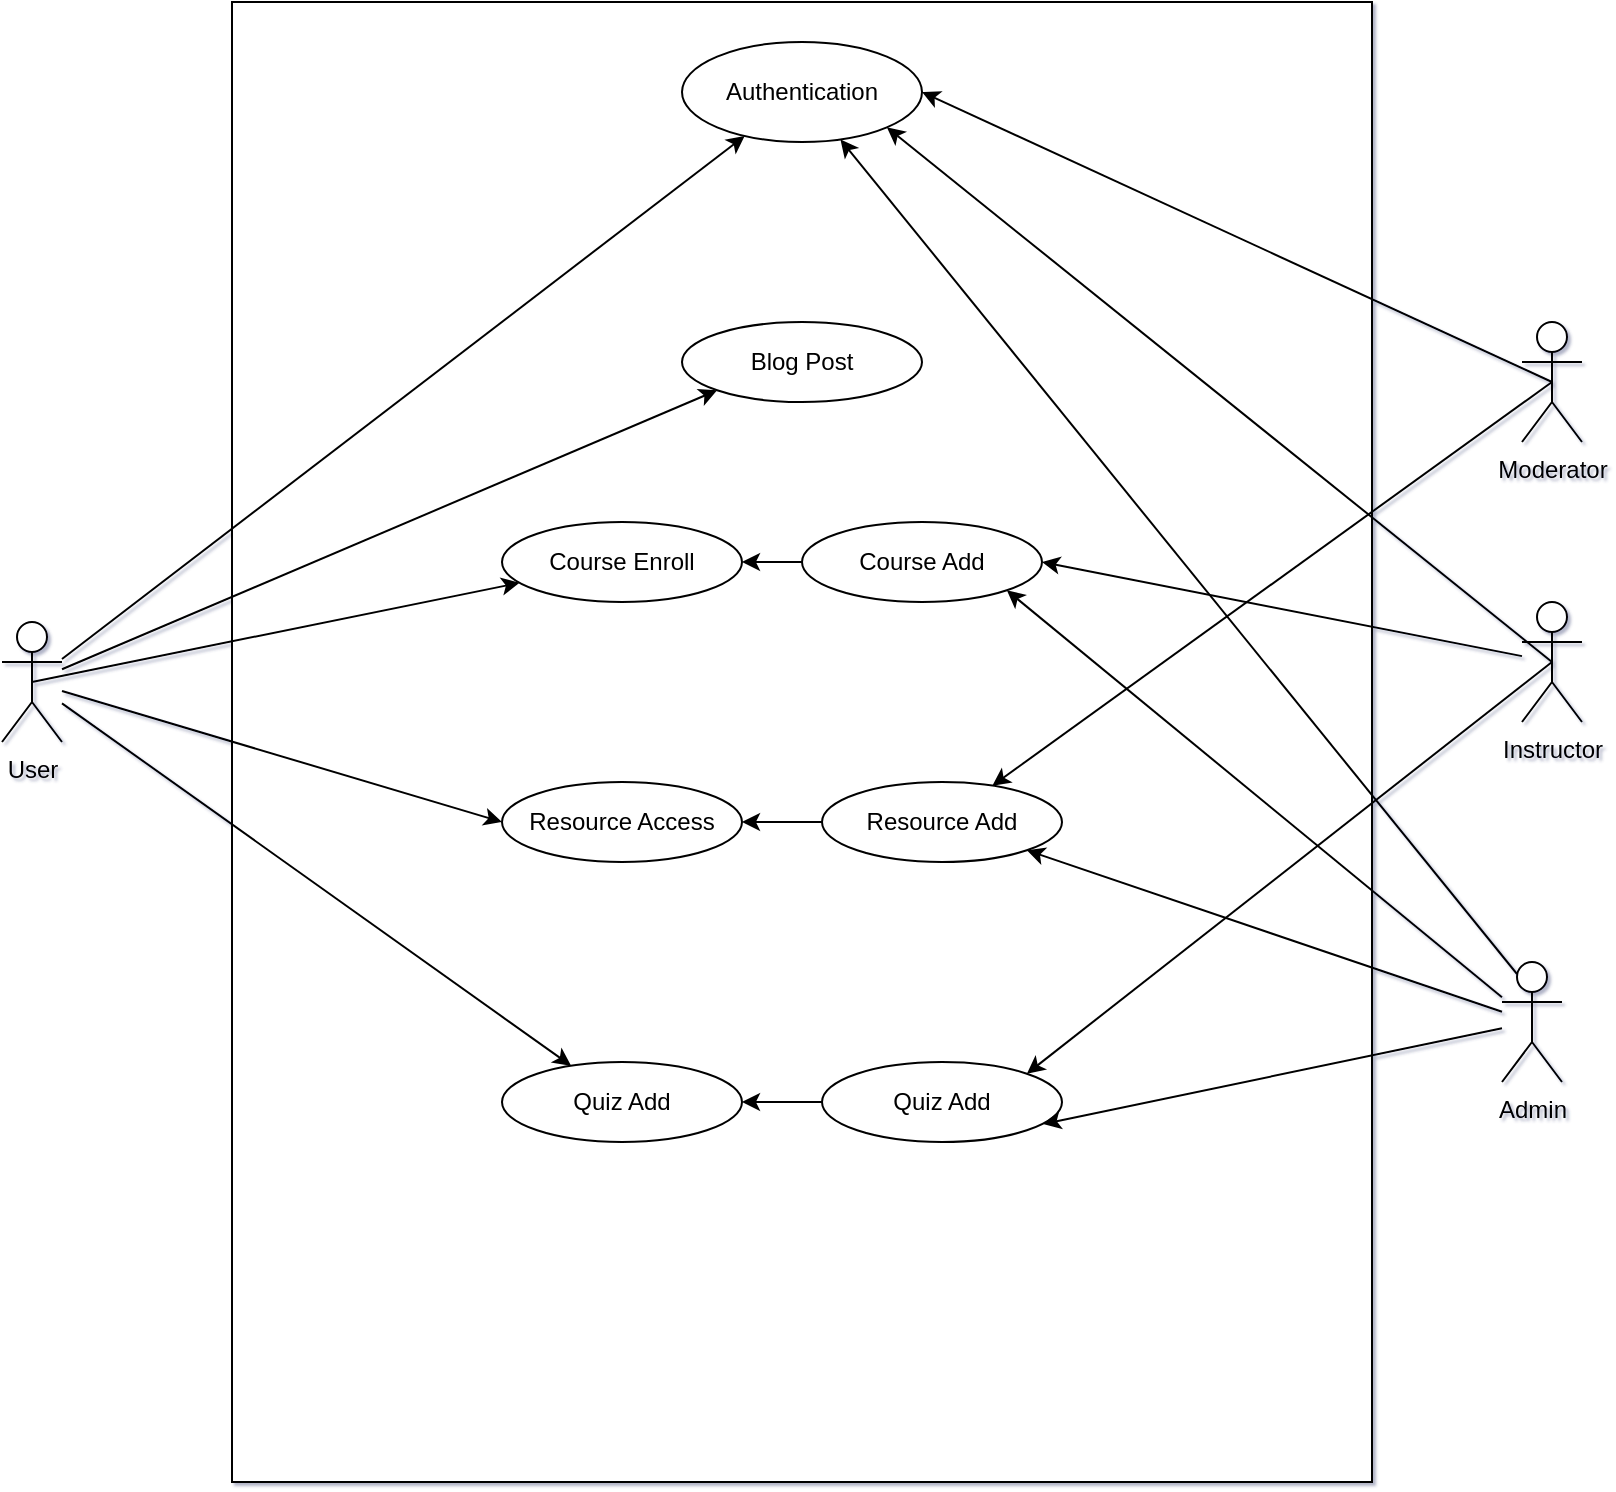 <mxfile version="15.8.8" type="github">
  <diagram id="fAOh5CS9RB5xoX4d-p1L" name="Page-1">
    <mxGraphModel dx="1422" dy="762" grid="1" gridSize="10" guides="1" tooltips="1" connect="1" arrows="1" fold="1" page="1" pageScale="1" pageWidth="850" pageHeight="1100" background="#ffffff" math="0" shadow="1">
      <root>
        <mxCell id="0" />
        <mxCell id="1" parent="0" />
        <mxCell id="M3MPykR8WJl9rRJrLF5X-1" value="" style="rounded=0;whiteSpace=wrap;html=1;" parent="1" vertex="1">
          <mxGeometry x="165" y="120" width="570" height="740" as="geometry" />
        </mxCell>
        <mxCell id="M3MPykR8WJl9rRJrLF5X-2" value="User" style="shape=umlActor;verticalLabelPosition=bottom;verticalAlign=top;html=1;outlineConnect=0;" parent="1" vertex="1">
          <mxGeometry x="50" y="430" width="30" height="60" as="geometry" />
        </mxCell>
        <mxCell id="M3MPykR8WJl9rRJrLF5X-3" value="Moderator" style="shape=umlActor;verticalLabelPosition=bottom;verticalAlign=top;html=1;outlineConnect=0;" parent="1" vertex="1">
          <mxGeometry x="810" y="280" width="30" height="60" as="geometry" />
        </mxCell>
        <mxCell id="M3MPykR8WJl9rRJrLF5X-4" value="Admin" style="shape=umlActor;verticalLabelPosition=bottom;verticalAlign=top;html=1;outlineConnect=0;" parent="1" vertex="1">
          <mxGeometry x="800" y="600" width="30" height="60" as="geometry" />
        </mxCell>
        <mxCell id="M3MPykR8WJl9rRJrLF5X-5" value="Authentication" style="ellipse;whiteSpace=wrap;html=1;" parent="1" vertex="1">
          <mxGeometry x="390" y="140" width="120" height="50" as="geometry" />
        </mxCell>
        <mxCell id="M3MPykR8WJl9rRJrLF5X-6" value="Blog Post" style="ellipse;whiteSpace=wrap;html=1;" parent="1" vertex="1">
          <mxGeometry x="390" y="280" width="120" height="40" as="geometry" />
        </mxCell>
        <mxCell id="M3MPykR8WJl9rRJrLF5X-25" value="" style="edgeStyle=orthogonalEdgeStyle;rounded=0;orthogonalLoop=1;jettySize=auto;html=1;" parent="1" source="M3MPykR8WJl9rRJrLF5X-7" target="M3MPykR8WJl9rRJrLF5X-8" edge="1">
          <mxGeometry relative="1" as="geometry" />
        </mxCell>
        <mxCell id="M3MPykR8WJl9rRJrLF5X-7" value="Course Add" style="ellipse;whiteSpace=wrap;html=1;" parent="1" vertex="1">
          <mxGeometry x="450" y="380" width="120" height="40" as="geometry" />
        </mxCell>
        <mxCell id="M3MPykR8WJl9rRJrLF5X-8" value="Course Enroll" style="ellipse;whiteSpace=wrap;html=1;" parent="1" vertex="1">
          <mxGeometry x="300" y="380" width="120" height="40" as="geometry" />
        </mxCell>
        <mxCell id="M3MPykR8WJl9rRJrLF5X-9" value="Resource Access" style="ellipse;whiteSpace=wrap;html=1;" parent="1" vertex="1">
          <mxGeometry x="300" y="510" width="120" height="40" as="geometry" />
        </mxCell>
        <mxCell id="M3MPykR8WJl9rRJrLF5X-36" value="" style="edgeStyle=orthogonalEdgeStyle;rounded=0;orthogonalLoop=1;jettySize=auto;html=1;" parent="1" source="M3MPykR8WJl9rRJrLF5X-10" target="M3MPykR8WJl9rRJrLF5X-26" edge="1">
          <mxGeometry relative="1" as="geometry" />
        </mxCell>
        <mxCell id="M3MPykR8WJl9rRJrLF5X-10" value="Quiz Add" style="ellipse;whiteSpace=wrap;html=1;" parent="1" vertex="1">
          <mxGeometry x="460" y="650" width="120" height="40" as="geometry" />
        </mxCell>
        <mxCell id="M3MPykR8WJl9rRJrLF5X-12" value="Instructor" style="shape=umlActor;verticalLabelPosition=bottom;verticalAlign=top;html=1;outlineConnect=0;" parent="1" vertex="1">
          <mxGeometry x="810" y="420" width="30" height="60" as="geometry" />
        </mxCell>
        <mxCell id="M3MPykR8WJl9rRJrLF5X-13" value="" style="endArrow=classic;html=1;rounded=0;" parent="1" source="M3MPykR8WJl9rRJrLF5X-2" target="M3MPykR8WJl9rRJrLF5X-5" edge="1">
          <mxGeometry width="50" height="50" relative="1" as="geometry">
            <mxPoint x="350" y="540" as="sourcePoint" />
            <mxPoint x="400" y="490" as="targetPoint" />
          </mxGeometry>
        </mxCell>
        <mxCell id="M3MPykR8WJl9rRJrLF5X-15" value="" style="endArrow=classic;html=1;rounded=0;entryX=1;entryY=0.5;entryDx=0;entryDy=0;" parent="1" source="M3MPykR8WJl9rRJrLF5X-12" target="M3MPykR8WJl9rRJrLF5X-7" edge="1">
          <mxGeometry width="50" height="50" relative="1" as="geometry">
            <mxPoint x="350" y="540" as="sourcePoint" />
            <mxPoint x="400" y="490" as="targetPoint" />
          </mxGeometry>
        </mxCell>
        <mxCell id="M3MPykR8WJl9rRJrLF5X-17" value="" style="endArrow=classic;html=1;rounded=0;entryX=1;entryY=1;entryDx=0;entryDy=0;" parent="1" source="M3MPykR8WJl9rRJrLF5X-4" target="M3MPykR8WJl9rRJrLF5X-7" edge="1">
          <mxGeometry width="50" height="50" relative="1" as="geometry">
            <mxPoint x="760.0" y="500.0" as="sourcePoint" />
            <mxPoint x="475.0" y="376.5" as="targetPoint" />
          </mxGeometry>
        </mxCell>
        <mxCell id="M3MPykR8WJl9rRJrLF5X-18" value="" style="endArrow=classic;html=1;rounded=0;exitX=0.5;exitY=0.5;exitDx=0;exitDy=0;exitPerimeter=0;" parent="1" source="M3MPykR8WJl9rRJrLF5X-2" target="M3MPykR8WJl9rRJrLF5X-8" edge="1">
          <mxGeometry width="50" height="50" relative="1" as="geometry">
            <mxPoint x="350" y="540" as="sourcePoint" />
            <mxPoint x="400" y="490" as="targetPoint" />
          </mxGeometry>
        </mxCell>
        <mxCell id="M3MPykR8WJl9rRJrLF5X-19" value="" style="endArrow=classic;html=1;rounded=0;entryX=0;entryY=1;entryDx=0;entryDy=0;" parent="1" source="M3MPykR8WJl9rRJrLF5X-2" target="M3MPykR8WJl9rRJrLF5X-6" edge="1">
          <mxGeometry width="50" height="50" relative="1" as="geometry">
            <mxPoint x="350" y="540" as="sourcePoint" />
            <mxPoint x="400" y="490" as="targetPoint" />
          </mxGeometry>
        </mxCell>
        <mxCell id="M3MPykR8WJl9rRJrLF5X-20" value="" style="endArrow=classic;html=1;rounded=0;entryX=0;entryY=0.5;entryDx=0;entryDy=0;" parent="1" source="M3MPykR8WJl9rRJrLF5X-2" target="M3MPykR8WJl9rRJrLF5X-9" edge="1">
          <mxGeometry width="50" height="50" relative="1" as="geometry">
            <mxPoint x="350" y="540" as="sourcePoint" />
            <mxPoint x="310" y="490" as="targetPoint" />
          </mxGeometry>
        </mxCell>
        <mxCell id="M3MPykR8WJl9rRJrLF5X-21" value="" style="endArrow=classic;html=1;rounded=0;exitX=0.5;exitY=0.5;exitDx=0;exitDy=0;exitPerimeter=0;" parent="1" source="M3MPykR8WJl9rRJrLF5X-3" target="M3MPykR8WJl9rRJrLF5X-22" edge="1">
          <mxGeometry width="50" height="50" relative="1" as="geometry">
            <mxPoint x="350" y="540" as="sourcePoint" />
            <mxPoint x="400" y="490" as="targetPoint" />
          </mxGeometry>
        </mxCell>
        <mxCell id="M3MPykR8WJl9rRJrLF5X-24" value="" style="edgeStyle=orthogonalEdgeStyle;rounded=0;orthogonalLoop=1;jettySize=auto;html=1;" parent="1" source="M3MPykR8WJl9rRJrLF5X-22" target="M3MPykR8WJl9rRJrLF5X-9" edge="1">
          <mxGeometry relative="1" as="geometry" />
        </mxCell>
        <mxCell id="M3MPykR8WJl9rRJrLF5X-22" value="Resource Add" style="ellipse;whiteSpace=wrap;html=1;" parent="1" vertex="1">
          <mxGeometry x="460" y="510" width="120" height="40" as="geometry" />
        </mxCell>
        <mxCell id="M3MPykR8WJl9rRJrLF5X-23" value="" style="endArrow=classic;html=1;rounded=0;entryX=1;entryY=1;entryDx=0;entryDy=0;" parent="1" source="M3MPykR8WJl9rRJrLF5X-4" target="M3MPykR8WJl9rRJrLF5X-22" edge="1">
          <mxGeometry width="50" height="50" relative="1" as="geometry">
            <mxPoint x="350" y="540" as="sourcePoint" />
            <mxPoint x="400" y="490" as="targetPoint" />
          </mxGeometry>
        </mxCell>
        <mxCell id="M3MPykR8WJl9rRJrLF5X-26" value="Quiz Add" style="ellipse;whiteSpace=wrap;html=1;" parent="1" vertex="1">
          <mxGeometry x="300" y="650" width="120" height="40" as="geometry" />
        </mxCell>
        <mxCell id="M3MPykR8WJl9rRJrLF5X-27" value="" style="endArrow=classic;html=1;rounded=0;exitX=0.5;exitY=0.5;exitDx=0;exitDy=0;exitPerimeter=0;entryX=1;entryY=0;entryDx=0;entryDy=0;" parent="1" source="M3MPykR8WJl9rRJrLF5X-12" target="M3MPykR8WJl9rRJrLF5X-10" edge="1">
          <mxGeometry width="50" height="50" relative="1" as="geometry">
            <mxPoint x="350" y="540" as="sourcePoint" />
            <mxPoint x="400" y="490" as="targetPoint" />
          </mxGeometry>
        </mxCell>
        <mxCell id="M3MPykR8WJl9rRJrLF5X-28" value="" style="endArrow=classic;html=1;rounded=0;entryX=0.921;entryY=0.776;entryDx=0;entryDy=0;entryPerimeter=0;" parent="1" source="M3MPykR8WJl9rRJrLF5X-4" target="M3MPykR8WJl9rRJrLF5X-10" edge="1">
          <mxGeometry width="50" height="50" relative="1" as="geometry">
            <mxPoint x="350" y="540" as="sourcePoint" />
            <mxPoint x="400" y="490" as="targetPoint" />
          </mxGeometry>
        </mxCell>
        <mxCell id="M3MPykR8WJl9rRJrLF5X-32" value="" style="endArrow=classic;html=1;rounded=0;entryX=1;entryY=0.5;entryDx=0;entryDy=0;exitX=0.5;exitY=0.5;exitDx=0;exitDy=0;exitPerimeter=0;" parent="1" source="M3MPykR8WJl9rRJrLF5X-3" target="M3MPykR8WJl9rRJrLF5X-5" edge="1">
          <mxGeometry width="50" height="50" relative="1" as="geometry">
            <mxPoint x="530" y="520" as="sourcePoint" />
            <mxPoint x="580" y="470" as="targetPoint" />
          </mxGeometry>
        </mxCell>
        <mxCell id="M3MPykR8WJl9rRJrLF5X-33" value="" style="endArrow=classic;html=1;rounded=0;entryX=1;entryY=1;entryDx=0;entryDy=0;exitX=0.5;exitY=0.5;exitDx=0;exitDy=0;exitPerimeter=0;" parent="1" source="M3MPykR8WJl9rRJrLF5X-12" target="M3MPykR8WJl9rRJrLF5X-5" edge="1">
          <mxGeometry width="50" height="50" relative="1" as="geometry">
            <mxPoint x="530" y="520" as="sourcePoint" />
            <mxPoint x="580" y="470" as="targetPoint" />
          </mxGeometry>
        </mxCell>
        <mxCell id="M3MPykR8WJl9rRJrLF5X-34" value="" style="endArrow=classic;html=1;rounded=0;exitX=0.25;exitY=0.1;exitDx=0;exitDy=0;exitPerimeter=0;" parent="1" source="M3MPykR8WJl9rRJrLF5X-4" target="M3MPykR8WJl9rRJrLF5X-5" edge="1">
          <mxGeometry width="50" height="50" relative="1" as="geometry">
            <mxPoint x="530" y="520" as="sourcePoint" />
            <mxPoint x="580" y="470" as="targetPoint" />
          </mxGeometry>
        </mxCell>
        <mxCell id="M3MPykR8WJl9rRJrLF5X-35" value="" style="endArrow=classic;html=1;rounded=0;" parent="1" source="M3MPykR8WJl9rRJrLF5X-2" target="M3MPykR8WJl9rRJrLF5X-26" edge="1">
          <mxGeometry width="50" height="50" relative="1" as="geometry">
            <mxPoint x="530" y="520" as="sourcePoint" />
            <mxPoint x="580" y="470" as="targetPoint" />
          </mxGeometry>
        </mxCell>
      </root>
    </mxGraphModel>
  </diagram>
</mxfile>
